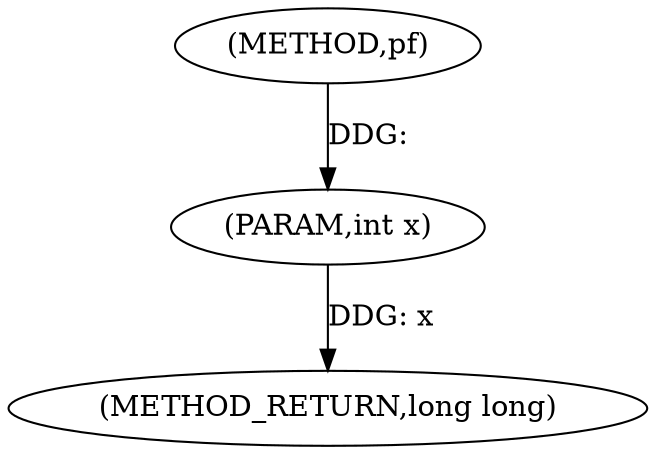 digraph "pf" {  
"1000101" [label = "(METHOD,pf)" ]
"1000105" [label = "(METHOD_RETURN,long long)" ]
"1000102" [label = "(PARAM,int x)" ]
  "1000102" -> "1000105"  [ label = "DDG: x"] 
  "1000101" -> "1000102"  [ label = "DDG: "] 
}
